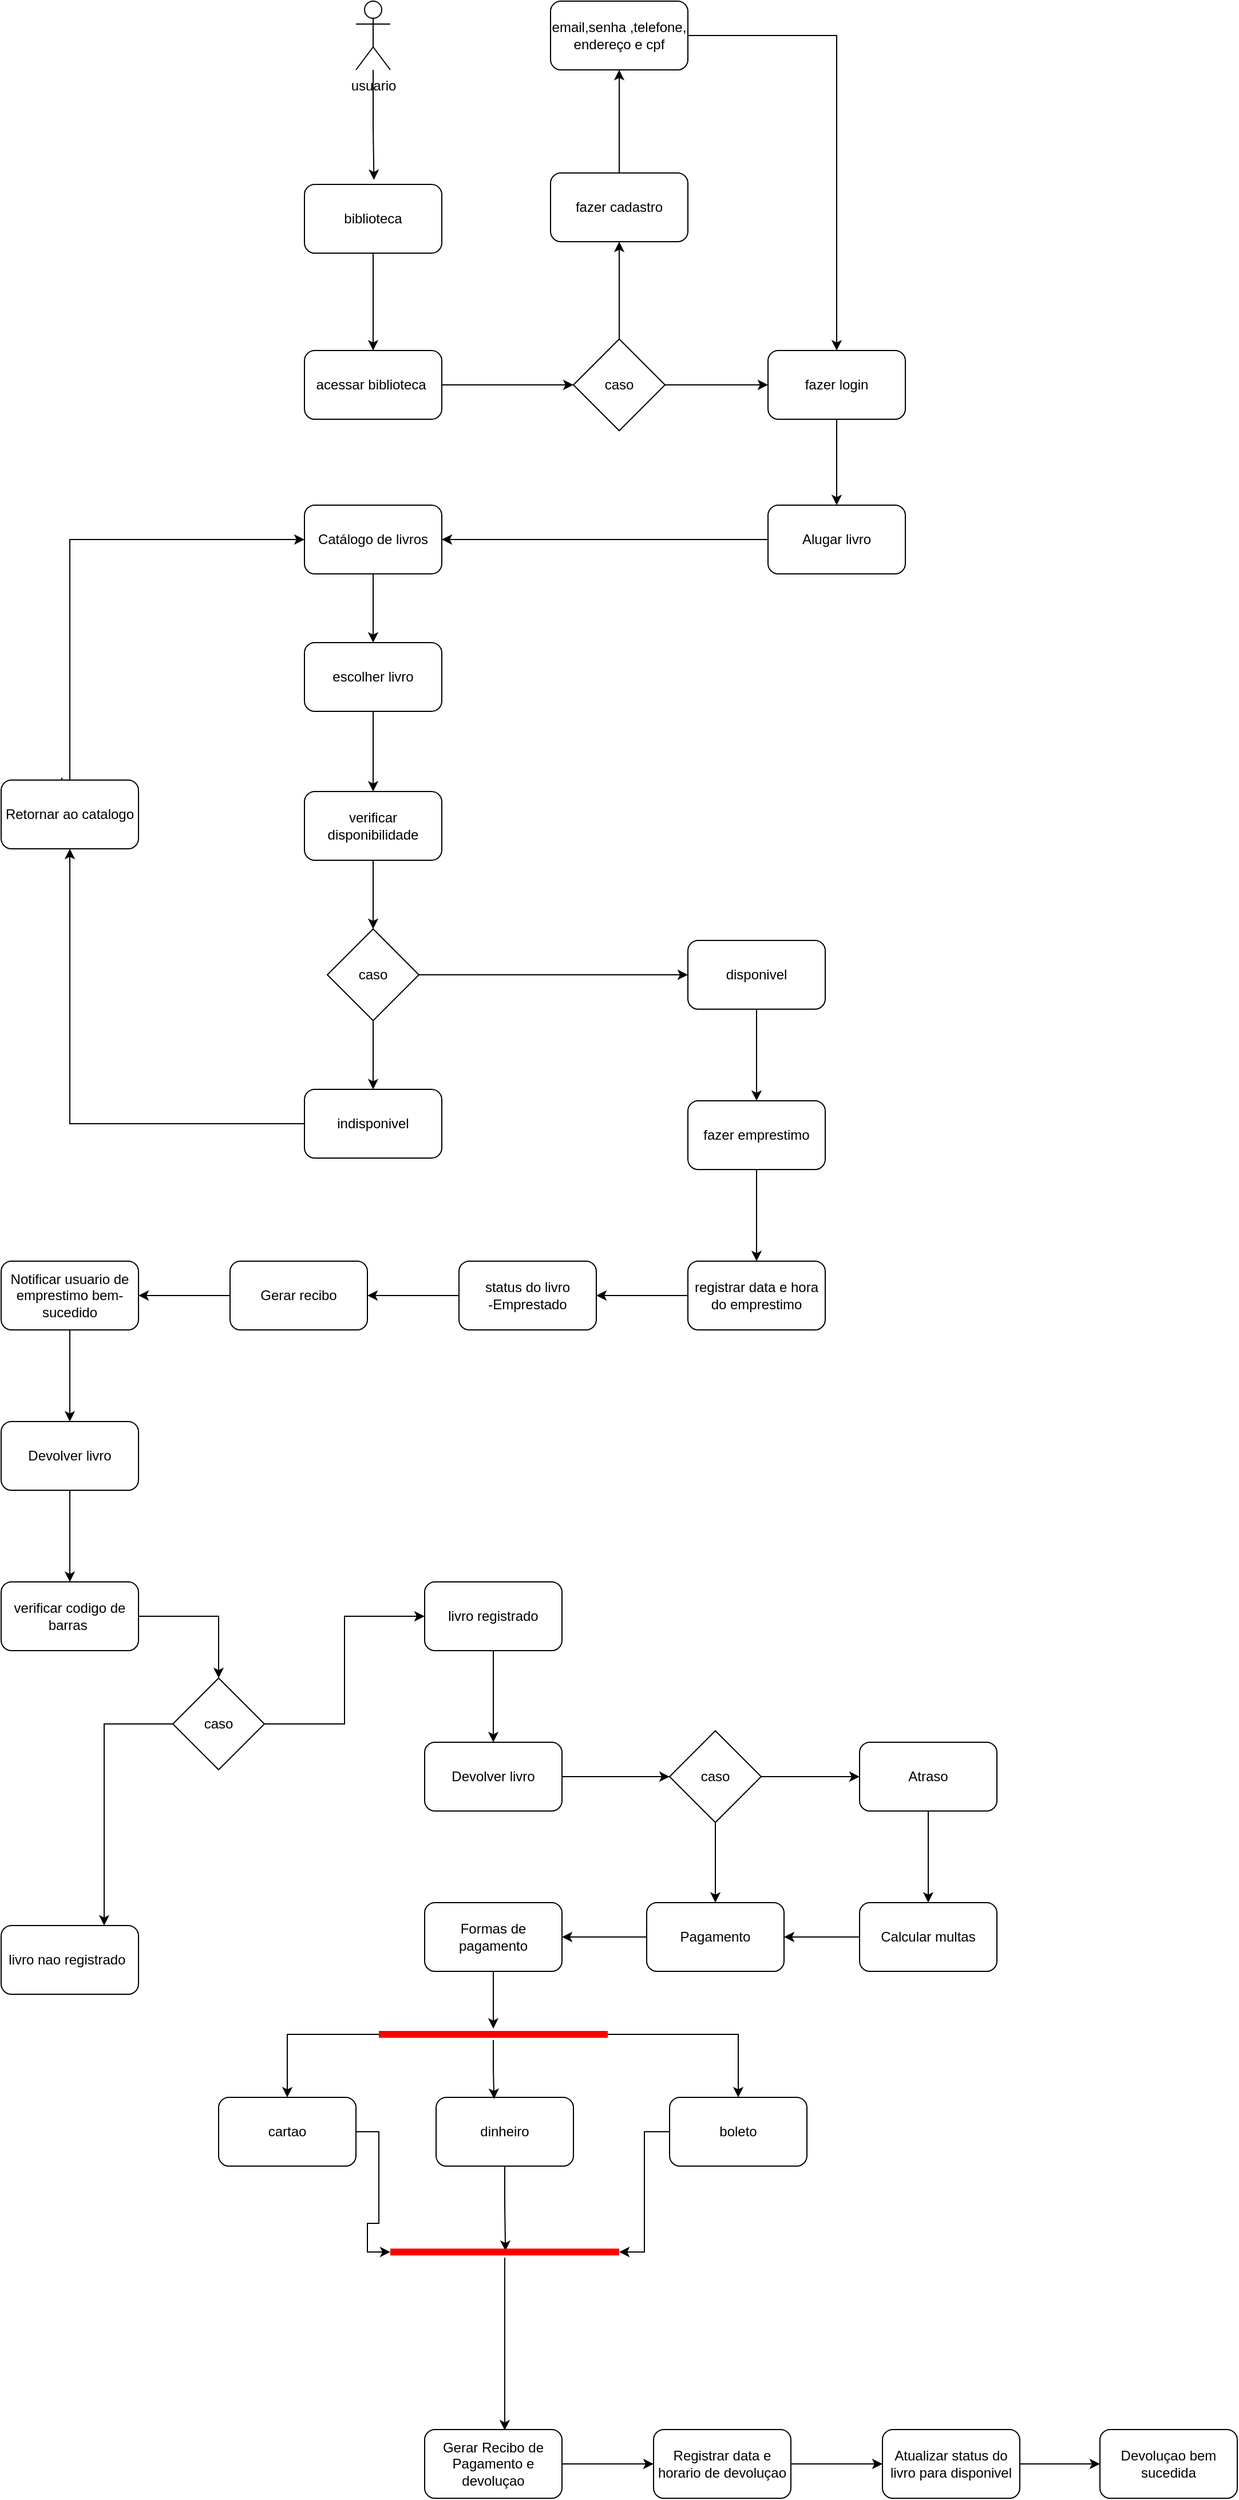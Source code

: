 <mxfile version="21.6.9" type="github">
  <diagram name="Página-1" id="x5l3PzwX7CA_4E-KJJXN">
    <mxGraphModel dx="3827" dy="1617" grid="1" gridSize="10" guides="1" tooltips="1" connect="1" arrows="1" fold="1" page="1" pageScale="1" pageWidth="827" pageHeight="1169" math="0" shadow="0">
      <root>
        <mxCell id="0" />
        <mxCell id="1" parent="0" />
        <mxCell id="loXoJDMAcAeK_jXTxUno-3" style="edgeStyle=orthogonalEdgeStyle;rounded=0;orthogonalLoop=1;jettySize=auto;html=1;entryX=0.506;entryY=-0.066;entryDx=0;entryDy=0;entryPerimeter=0;" edge="1" parent="1" source="loXoJDMAcAeK_jXTxUno-1" target="loXoJDMAcAeK_jXTxUno-2">
          <mxGeometry relative="1" as="geometry" />
        </mxCell>
        <mxCell id="loXoJDMAcAeK_jXTxUno-1" value="usuario" style="shape=umlActor;verticalLabelPosition=bottom;verticalAlign=top;html=1;outlineConnect=0;" vertex="1" parent="1">
          <mxGeometry x="100" y="250" width="30" height="60" as="geometry" />
        </mxCell>
        <mxCell id="loXoJDMAcAeK_jXTxUno-5" style="edgeStyle=orthogonalEdgeStyle;rounded=0;orthogonalLoop=1;jettySize=auto;html=1;entryX=0.5;entryY=0;entryDx=0;entryDy=0;" edge="1" parent="1" source="loXoJDMAcAeK_jXTxUno-2" target="loXoJDMAcAeK_jXTxUno-4">
          <mxGeometry relative="1" as="geometry" />
        </mxCell>
        <mxCell id="loXoJDMAcAeK_jXTxUno-2" value="biblioteca" style="rounded=1;whiteSpace=wrap;html=1;" vertex="1" parent="1">
          <mxGeometry x="55" y="410" width="120" height="60" as="geometry" />
        </mxCell>
        <mxCell id="loXoJDMAcAeK_jXTxUno-7" style="edgeStyle=orthogonalEdgeStyle;rounded=0;orthogonalLoop=1;jettySize=auto;html=1;" edge="1" parent="1" source="loXoJDMAcAeK_jXTxUno-4" target="loXoJDMAcAeK_jXTxUno-6">
          <mxGeometry relative="1" as="geometry" />
        </mxCell>
        <mxCell id="loXoJDMAcAeK_jXTxUno-4" value="acessar biblioteca&amp;nbsp;" style="rounded=1;whiteSpace=wrap;html=1;" vertex="1" parent="1">
          <mxGeometry x="55" y="555" width="120" height="60" as="geometry" />
        </mxCell>
        <mxCell id="loXoJDMAcAeK_jXTxUno-11" style="edgeStyle=orthogonalEdgeStyle;rounded=0;orthogonalLoop=1;jettySize=auto;html=1;entryX=0.5;entryY=1;entryDx=0;entryDy=0;" edge="1" parent="1" source="loXoJDMAcAeK_jXTxUno-6" target="loXoJDMAcAeK_jXTxUno-8">
          <mxGeometry relative="1" as="geometry" />
        </mxCell>
        <mxCell id="loXoJDMAcAeK_jXTxUno-15" style="edgeStyle=orthogonalEdgeStyle;rounded=0;orthogonalLoop=1;jettySize=auto;html=1;entryX=0;entryY=0.5;entryDx=0;entryDy=0;" edge="1" parent="1" source="loXoJDMAcAeK_jXTxUno-6" target="loXoJDMAcAeK_jXTxUno-9">
          <mxGeometry relative="1" as="geometry" />
        </mxCell>
        <mxCell id="loXoJDMAcAeK_jXTxUno-6" value="caso" style="rhombus;whiteSpace=wrap;html=1;" vertex="1" parent="1">
          <mxGeometry x="290" y="545" width="80" height="80" as="geometry" />
        </mxCell>
        <mxCell id="loXoJDMAcAeK_jXTxUno-13" style="edgeStyle=orthogonalEdgeStyle;rounded=0;orthogonalLoop=1;jettySize=auto;html=1;" edge="1" parent="1" source="loXoJDMAcAeK_jXTxUno-8" target="loXoJDMAcAeK_jXTxUno-12">
          <mxGeometry relative="1" as="geometry" />
        </mxCell>
        <mxCell id="loXoJDMAcAeK_jXTxUno-8" value="fazer cadastro" style="rounded=1;whiteSpace=wrap;html=1;" vertex="1" parent="1">
          <mxGeometry x="270" y="400" width="120" height="60" as="geometry" />
        </mxCell>
        <mxCell id="loXoJDMAcAeK_jXTxUno-37" style="edgeStyle=orthogonalEdgeStyle;rounded=0;orthogonalLoop=1;jettySize=auto;html=1;entryX=0.5;entryY=0;entryDx=0;entryDy=0;" edge="1" parent="1" source="loXoJDMAcAeK_jXTxUno-9" target="loXoJDMAcAeK_jXTxUno-18">
          <mxGeometry relative="1" as="geometry" />
        </mxCell>
        <mxCell id="loXoJDMAcAeK_jXTxUno-9" value="fazer login" style="rounded=1;whiteSpace=wrap;html=1;" vertex="1" parent="1">
          <mxGeometry x="460" y="555" width="120" height="60" as="geometry" />
        </mxCell>
        <mxCell id="loXoJDMAcAeK_jXTxUno-16" style="edgeStyle=orthogonalEdgeStyle;rounded=0;orthogonalLoop=1;jettySize=auto;html=1;entryX=0.5;entryY=0;entryDx=0;entryDy=0;" edge="1" parent="1" source="loXoJDMAcAeK_jXTxUno-12" target="loXoJDMAcAeK_jXTxUno-9">
          <mxGeometry relative="1" as="geometry" />
        </mxCell>
        <mxCell id="loXoJDMAcAeK_jXTxUno-12" value="email,senha ,telefone, endereço e cpf" style="rounded=1;whiteSpace=wrap;html=1;" vertex="1" parent="1">
          <mxGeometry x="270" y="250" width="120" height="60" as="geometry" />
        </mxCell>
        <mxCell id="loXoJDMAcAeK_jXTxUno-55" style="edgeStyle=orthogonalEdgeStyle;rounded=0;orthogonalLoop=1;jettySize=auto;html=1;" edge="1" parent="1" source="loXoJDMAcAeK_jXTxUno-18" target="loXoJDMAcAeK_jXTxUno-38">
          <mxGeometry relative="1" as="geometry" />
        </mxCell>
        <mxCell id="loXoJDMAcAeK_jXTxUno-18" value="Alugar livro" style="rounded=1;whiteSpace=wrap;html=1;" vertex="1" parent="1">
          <mxGeometry x="460" y="690" width="120" height="60" as="geometry" />
        </mxCell>
        <mxCell id="loXoJDMAcAeK_jXTxUno-112" style="edgeStyle=orthogonalEdgeStyle;rounded=0;orthogonalLoop=1;jettySize=auto;html=1;entryX=0.5;entryY=0;entryDx=0;entryDy=0;" edge="1" parent="1" source="loXoJDMAcAeK_jXTxUno-38" target="loXoJDMAcAeK_jXTxUno-40">
          <mxGeometry relative="1" as="geometry" />
        </mxCell>
        <mxCell id="loXoJDMAcAeK_jXTxUno-38" value="Catálogo de livros" style="rounded=1;whiteSpace=wrap;html=1;" vertex="1" parent="1">
          <mxGeometry x="55" y="690" width="120" height="60" as="geometry" />
        </mxCell>
        <mxCell id="loXoJDMAcAeK_jXTxUno-45" style="edgeStyle=orthogonalEdgeStyle;rounded=0;orthogonalLoop=1;jettySize=auto;html=1;entryX=0.5;entryY=0;entryDx=0;entryDy=0;" edge="1" parent="1" source="loXoJDMAcAeK_jXTxUno-40" target="loXoJDMAcAeK_jXTxUno-44">
          <mxGeometry relative="1" as="geometry" />
        </mxCell>
        <mxCell id="loXoJDMAcAeK_jXTxUno-40" value="escolher livro" style="rounded=1;whiteSpace=wrap;html=1;" vertex="1" parent="1">
          <mxGeometry x="55" y="810" width="120" height="60" as="geometry" />
        </mxCell>
        <mxCell id="loXoJDMAcAeK_jXTxUno-44" value="verificar disponibilidade" style="rounded=1;whiteSpace=wrap;html=1;" vertex="1" parent="1">
          <mxGeometry x="55" y="940" width="120" height="60" as="geometry" />
        </mxCell>
        <mxCell id="loXoJDMAcAeK_jXTxUno-57" style="edgeStyle=orthogonalEdgeStyle;rounded=0;orthogonalLoop=1;jettySize=auto;html=1;" edge="1" parent="1" source="loXoJDMAcAeK_jXTxUno-49" target="loXoJDMAcAeK_jXTxUno-56">
          <mxGeometry relative="1" as="geometry" />
        </mxCell>
        <mxCell id="loXoJDMAcAeK_jXTxUno-49" value="indisponivel" style="rounded=1;whiteSpace=wrap;html=1;" vertex="1" parent="1">
          <mxGeometry x="55" y="1200" width="120" height="60" as="geometry" />
        </mxCell>
        <mxCell id="loXoJDMAcAeK_jXTxUno-64" value="" style="edgeStyle=orthogonalEdgeStyle;rounded=0;orthogonalLoop=1;jettySize=auto;html=1;" edge="1" parent="1" source="loXoJDMAcAeK_jXTxUno-50" target="loXoJDMAcAeK_jXTxUno-63">
          <mxGeometry relative="1" as="geometry" />
        </mxCell>
        <mxCell id="loXoJDMAcAeK_jXTxUno-50" value="disponivel" style="rounded=1;whiteSpace=wrap;html=1;" vertex="1" parent="1">
          <mxGeometry x="390" y="1070" width="120" height="60" as="geometry" />
        </mxCell>
        <mxCell id="loXoJDMAcAeK_jXTxUno-52" value="" style="edgeStyle=orthogonalEdgeStyle;rounded=0;orthogonalLoop=1;jettySize=auto;html=1;" edge="1" parent="1" source="loXoJDMAcAeK_jXTxUno-44" target="loXoJDMAcAeK_jXTxUno-51">
          <mxGeometry relative="1" as="geometry">
            <mxPoint x="115" y="1020" as="sourcePoint" />
            <mxPoint x="220" y="1100" as="targetPoint" />
            <Array as="points" />
          </mxGeometry>
        </mxCell>
        <mxCell id="loXoJDMAcAeK_jXTxUno-53" style="edgeStyle=orthogonalEdgeStyle;rounded=0;orthogonalLoop=1;jettySize=auto;html=1;entryX=0.5;entryY=0;entryDx=0;entryDy=0;" edge="1" parent="1" source="loXoJDMAcAeK_jXTxUno-51" target="loXoJDMAcAeK_jXTxUno-49">
          <mxGeometry relative="1" as="geometry" />
        </mxCell>
        <mxCell id="loXoJDMAcAeK_jXTxUno-114" style="edgeStyle=orthogonalEdgeStyle;rounded=0;orthogonalLoop=1;jettySize=auto;html=1;" edge="1" parent="1" source="loXoJDMAcAeK_jXTxUno-51" target="loXoJDMAcAeK_jXTxUno-50">
          <mxGeometry relative="1" as="geometry" />
        </mxCell>
        <mxCell id="loXoJDMAcAeK_jXTxUno-51" value="caso" style="rhombus;whiteSpace=wrap;html=1;" vertex="1" parent="1">
          <mxGeometry x="75" y="1060" width="80" height="80" as="geometry" />
        </mxCell>
        <mxCell id="loXoJDMAcAeK_jXTxUno-60" style="edgeStyle=orthogonalEdgeStyle;rounded=0;orthogonalLoop=1;jettySize=auto;html=1;entryX=0;entryY=0.5;entryDx=0;entryDy=0;exitX=0.442;exitY=-0.033;exitDx=0;exitDy=0;exitPerimeter=0;" edge="1" parent="1" source="loXoJDMAcAeK_jXTxUno-56" target="loXoJDMAcAeK_jXTxUno-38">
          <mxGeometry relative="1" as="geometry">
            <Array as="points">
              <mxPoint x="-150" y="938" />
              <mxPoint x="-150" y="720" />
            </Array>
          </mxGeometry>
        </mxCell>
        <mxCell id="loXoJDMAcAeK_jXTxUno-56" value="Retornar ao catalogo" style="rounded=1;whiteSpace=wrap;html=1;" vertex="1" parent="1">
          <mxGeometry x="-210" y="930" width="120" height="60" as="geometry" />
        </mxCell>
        <mxCell id="loXoJDMAcAeK_jXTxUno-66" value="" style="edgeStyle=orthogonalEdgeStyle;rounded=0;orthogonalLoop=1;jettySize=auto;html=1;" edge="1" parent="1" source="loXoJDMAcAeK_jXTxUno-63" target="loXoJDMAcAeK_jXTxUno-65">
          <mxGeometry relative="1" as="geometry" />
        </mxCell>
        <mxCell id="loXoJDMAcAeK_jXTxUno-63" value="fazer emprestimo" style="rounded=1;whiteSpace=wrap;html=1;" vertex="1" parent="1">
          <mxGeometry x="390" y="1210" width="120" height="60" as="geometry" />
        </mxCell>
        <mxCell id="loXoJDMAcAeK_jXTxUno-70" value="" style="edgeStyle=orthogonalEdgeStyle;rounded=0;orthogonalLoop=1;jettySize=auto;html=1;" edge="1" parent="1" source="loXoJDMAcAeK_jXTxUno-65" target="loXoJDMAcAeK_jXTxUno-69">
          <mxGeometry relative="1" as="geometry" />
        </mxCell>
        <mxCell id="loXoJDMAcAeK_jXTxUno-65" value="registrar data e hora do emprestimo" style="rounded=1;whiteSpace=wrap;html=1;" vertex="1" parent="1">
          <mxGeometry x="390" y="1350" width="120" height="60" as="geometry" />
        </mxCell>
        <mxCell id="loXoJDMAcAeK_jXTxUno-72" value="" style="edgeStyle=orthogonalEdgeStyle;rounded=0;orthogonalLoop=1;jettySize=auto;html=1;" edge="1" parent="1" source="loXoJDMAcAeK_jXTxUno-69" target="loXoJDMAcAeK_jXTxUno-71">
          <mxGeometry relative="1" as="geometry" />
        </mxCell>
        <mxCell id="loXoJDMAcAeK_jXTxUno-69" value="status do livro&lt;br&gt;-Emprestado" style="whiteSpace=wrap;html=1;rounded=1;" vertex="1" parent="1">
          <mxGeometry x="190" y="1350" width="120" height="60" as="geometry" />
        </mxCell>
        <mxCell id="loXoJDMAcAeK_jXTxUno-74" value="" style="edgeStyle=orthogonalEdgeStyle;rounded=0;orthogonalLoop=1;jettySize=auto;html=1;" edge="1" parent="1" source="loXoJDMAcAeK_jXTxUno-71" target="loXoJDMAcAeK_jXTxUno-73">
          <mxGeometry relative="1" as="geometry" />
        </mxCell>
        <mxCell id="loXoJDMAcAeK_jXTxUno-71" value="Gerar recibo" style="whiteSpace=wrap;html=1;rounded=1;" vertex="1" parent="1">
          <mxGeometry x="-10" y="1350" width="120" height="60" as="geometry" />
        </mxCell>
        <mxCell id="loXoJDMAcAeK_jXTxUno-76" value="" style="edgeStyle=orthogonalEdgeStyle;rounded=0;orthogonalLoop=1;jettySize=auto;html=1;" edge="1" parent="1" source="loXoJDMAcAeK_jXTxUno-73" target="loXoJDMAcAeK_jXTxUno-75">
          <mxGeometry relative="1" as="geometry" />
        </mxCell>
        <mxCell id="loXoJDMAcAeK_jXTxUno-73" value="Notificar usuario de emprestimo bem-sucedido" style="whiteSpace=wrap;html=1;rounded=1;" vertex="1" parent="1">
          <mxGeometry x="-210" y="1350" width="120" height="60" as="geometry" />
        </mxCell>
        <mxCell id="loXoJDMAcAeK_jXTxUno-78" value="" style="edgeStyle=orthogonalEdgeStyle;rounded=0;orthogonalLoop=1;jettySize=auto;html=1;" edge="1" parent="1" source="loXoJDMAcAeK_jXTxUno-75" target="loXoJDMAcAeK_jXTxUno-77">
          <mxGeometry relative="1" as="geometry" />
        </mxCell>
        <mxCell id="loXoJDMAcAeK_jXTxUno-75" value="Devolver livro" style="whiteSpace=wrap;html=1;rounded=1;" vertex="1" parent="1">
          <mxGeometry x="-210" y="1490" width="120" height="60" as="geometry" />
        </mxCell>
        <mxCell id="loXoJDMAcAeK_jXTxUno-115" style="edgeStyle=orthogonalEdgeStyle;rounded=0;orthogonalLoop=1;jettySize=auto;html=1;" edge="1" parent="1" source="loXoJDMAcAeK_jXTxUno-77" target="loXoJDMAcAeK_jXTxUno-81">
          <mxGeometry relative="1" as="geometry" />
        </mxCell>
        <mxCell id="loXoJDMAcAeK_jXTxUno-77" value="verificar codigo de barras&amp;nbsp;" style="whiteSpace=wrap;html=1;rounded=1;" vertex="1" parent="1">
          <mxGeometry x="-210" y="1630" width="120" height="60" as="geometry" />
        </mxCell>
        <mxCell id="loXoJDMAcAeK_jXTxUno-116" style="edgeStyle=orthogonalEdgeStyle;rounded=0;orthogonalLoop=1;jettySize=auto;html=1;exitX=1;exitY=0.5;exitDx=0;exitDy=0;entryX=0;entryY=0.5;entryDx=0;entryDy=0;" edge="1" parent="1" source="loXoJDMAcAeK_jXTxUno-81" target="loXoJDMAcAeK_jXTxUno-82">
          <mxGeometry relative="1" as="geometry" />
        </mxCell>
        <mxCell id="loXoJDMAcAeK_jXTxUno-117" style="edgeStyle=orthogonalEdgeStyle;rounded=0;orthogonalLoop=1;jettySize=auto;html=1;entryX=0.75;entryY=0;entryDx=0;entryDy=0;" edge="1" parent="1" source="loXoJDMAcAeK_jXTxUno-81" target="loXoJDMAcAeK_jXTxUno-87">
          <mxGeometry relative="1" as="geometry" />
        </mxCell>
        <mxCell id="loXoJDMAcAeK_jXTxUno-81" value="caso" style="rhombus;whiteSpace=wrap;html=1;" vertex="1" parent="1">
          <mxGeometry x="-60" y="1714" width="80" height="80" as="geometry" />
        </mxCell>
        <mxCell id="loXoJDMAcAeK_jXTxUno-90" value="" style="edgeStyle=orthogonalEdgeStyle;rounded=0;orthogonalLoop=1;jettySize=auto;html=1;" edge="1" parent="1" source="loXoJDMAcAeK_jXTxUno-82" target="loXoJDMAcAeK_jXTxUno-89">
          <mxGeometry relative="1" as="geometry" />
        </mxCell>
        <mxCell id="loXoJDMAcAeK_jXTxUno-82" value="livro registrado" style="rounded=1;whiteSpace=wrap;html=1;" vertex="1" parent="1">
          <mxGeometry x="160" y="1630" width="120" height="60" as="geometry" />
        </mxCell>
        <mxCell id="loXoJDMAcAeK_jXTxUno-87" value="livro nao registrado&lt;span style=&quot;white-space: pre;&quot;&gt;&#x9;&lt;/span&gt;" style="rounded=1;whiteSpace=wrap;html=1;" vertex="1" parent="1">
          <mxGeometry x="-210" y="1930" width="120" height="60" as="geometry" />
        </mxCell>
        <mxCell id="loXoJDMAcAeK_jXTxUno-100" style="edgeStyle=orthogonalEdgeStyle;rounded=0;orthogonalLoop=1;jettySize=auto;html=1;entryX=0.5;entryY=0;entryDx=0;entryDy=0;" edge="1" parent="1" source="loXoJDMAcAeK_jXTxUno-89" target="loXoJDMAcAeK_jXTxUno-91">
          <mxGeometry relative="1" as="geometry" />
        </mxCell>
        <mxCell id="loXoJDMAcAeK_jXTxUno-109" style="edgeStyle=orthogonalEdgeStyle;rounded=0;orthogonalLoop=1;jettySize=auto;html=1;" edge="1" parent="1" source="loXoJDMAcAeK_jXTxUno-89" target="loXoJDMAcAeK_jXTxUno-95">
          <mxGeometry relative="1" as="geometry" />
        </mxCell>
        <mxCell id="loXoJDMAcAeK_jXTxUno-89" value="Devolver livro" style="whiteSpace=wrap;html=1;rounded=1;" vertex="1" parent="1">
          <mxGeometry x="160" y="1770" width="120" height="60" as="geometry" />
        </mxCell>
        <mxCell id="loXoJDMAcAeK_jXTxUno-94" value="" style="edgeStyle=orthogonalEdgeStyle;rounded=0;orthogonalLoop=1;jettySize=auto;html=1;" edge="1" parent="1" source="loXoJDMAcAeK_jXTxUno-91" target="loXoJDMAcAeK_jXTxUno-93">
          <mxGeometry relative="1" as="geometry" />
        </mxCell>
        <mxCell id="loXoJDMAcAeK_jXTxUno-91" value="Pagamento" style="whiteSpace=wrap;html=1;rounded=1;" vertex="1" parent="1">
          <mxGeometry x="354" y="1910" width="120" height="60" as="geometry" />
        </mxCell>
        <mxCell id="loXoJDMAcAeK_jXTxUno-129" style="edgeStyle=orthogonalEdgeStyle;rounded=0;orthogonalLoop=1;jettySize=auto;html=1;" edge="1" parent="1" source="loXoJDMAcAeK_jXTxUno-93" target="loXoJDMAcAeK_jXTxUno-123">
          <mxGeometry relative="1" as="geometry" />
        </mxCell>
        <mxCell id="loXoJDMAcAeK_jXTxUno-93" value="Formas de pagamento" style="whiteSpace=wrap;html=1;rounded=1;" vertex="1" parent="1">
          <mxGeometry x="160" y="1910" width="120" height="60" as="geometry" />
        </mxCell>
        <mxCell id="loXoJDMAcAeK_jXTxUno-110" style="edgeStyle=orthogonalEdgeStyle;rounded=0;orthogonalLoop=1;jettySize=auto;html=1;exitX=1;exitY=0.5;exitDx=0;exitDy=0;" edge="1" parent="1" source="loXoJDMAcAeK_jXTxUno-95" target="loXoJDMAcAeK_jXTxUno-96">
          <mxGeometry relative="1" as="geometry" />
        </mxCell>
        <mxCell id="loXoJDMAcAeK_jXTxUno-95" value="caso" style="rhombus;whiteSpace=wrap;html=1;" vertex="1" parent="1">
          <mxGeometry x="374" y="1760" width="80" height="80" as="geometry" />
        </mxCell>
        <mxCell id="loXoJDMAcAeK_jXTxUno-98" value="" style="edgeStyle=orthogonalEdgeStyle;rounded=0;orthogonalLoop=1;jettySize=auto;html=1;" edge="1" parent="1" source="loXoJDMAcAeK_jXTxUno-96" target="loXoJDMAcAeK_jXTxUno-97">
          <mxGeometry relative="1" as="geometry" />
        </mxCell>
        <mxCell id="loXoJDMAcAeK_jXTxUno-96" value="Atraso" style="rounded=1;whiteSpace=wrap;html=1;" vertex="1" parent="1">
          <mxGeometry x="540" y="1770" width="120" height="60" as="geometry" />
        </mxCell>
        <mxCell id="loXoJDMAcAeK_jXTxUno-99" style="edgeStyle=orthogonalEdgeStyle;rounded=0;orthogonalLoop=1;jettySize=auto;html=1;entryX=1;entryY=0.5;entryDx=0;entryDy=0;" edge="1" parent="1" source="loXoJDMAcAeK_jXTxUno-97" target="loXoJDMAcAeK_jXTxUno-91">
          <mxGeometry relative="1" as="geometry" />
        </mxCell>
        <mxCell id="loXoJDMAcAeK_jXTxUno-97" value="Calcular multas" style="rounded=1;whiteSpace=wrap;html=1;" vertex="1" parent="1">
          <mxGeometry x="540" y="1910" width="120" height="60" as="geometry" />
        </mxCell>
        <mxCell id="loXoJDMAcAeK_jXTxUno-104" value="" style="edgeStyle=orthogonalEdgeStyle;rounded=0;orthogonalLoop=1;jettySize=auto;html=1;" edge="1" parent="1" source="loXoJDMAcAeK_jXTxUno-101" target="loXoJDMAcAeK_jXTxUno-103">
          <mxGeometry relative="1" as="geometry" />
        </mxCell>
        <mxCell id="loXoJDMAcAeK_jXTxUno-108" value="" style="edgeStyle=orthogonalEdgeStyle;rounded=0;orthogonalLoop=1;jettySize=auto;html=1;" edge="1" parent="1" source="loXoJDMAcAeK_jXTxUno-101" target="loXoJDMAcAeK_jXTxUno-107">
          <mxGeometry relative="1" as="geometry" />
        </mxCell>
        <mxCell id="loXoJDMAcAeK_jXTxUno-101" value="Gerar Recibo de Pagamento e devoluçao" style="whiteSpace=wrap;html=1;rounded=1;" vertex="1" parent="1">
          <mxGeometry x="160" y="2370" width="120" height="60" as="geometry" />
        </mxCell>
        <mxCell id="loXoJDMAcAeK_jXTxUno-106" value="" style="edgeStyle=orthogonalEdgeStyle;rounded=0;orthogonalLoop=1;jettySize=auto;html=1;" edge="1" parent="1" source="loXoJDMAcAeK_jXTxUno-103" target="loXoJDMAcAeK_jXTxUno-105">
          <mxGeometry relative="1" as="geometry" />
        </mxCell>
        <mxCell id="loXoJDMAcAeK_jXTxUno-103" value="Registrar data e horario de devoluçao" style="whiteSpace=wrap;html=1;rounded=1;" vertex="1" parent="1">
          <mxGeometry x="360" y="2370" width="120" height="60" as="geometry" />
        </mxCell>
        <mxCell id="loXoJDMAcAeK_jXTxUno-105" value="Atualizar status do livro para disponivel" style="whiteSpace=wrap;html=1;rounded=1;" vertex="1" parent="1">
          <mxGeometry x="560" y="2370" width="120" height="60" as="geometry" />
        </mxCell>
        <mxCell id="loXoJDMAcAeK_jXTxUno-107" value="Devoluçao bem sucedida" style="whiteSpace=wrap;html=1;rounded=1;" vertex="1" parent="1">
          <mxGeometry x="750" y="2370" width="120" height="60" as="geometry" />
        </mxCell>
        <mxCell id="loXoJDMAcAeK_jXTxUno-137" style="edgeStyle=orthogonalEdgeStyle;rounded=0;orthogonalLoop=1;jettySize=auto;html=1;entryX=0;entryY=0.5;entryDx=0;entryDy=0;entryPerimeter=0;" edge="1" parent="1" source="loXoJDMAcAeK_jXTxUno-119" target="loXoJDMAcAeK_jXTxUno-132">
          <mxGeometry relative="1" as="geometry">
            <Array as="points">
              <mxPoint x="120" y="2110" />
              <mxPoint x="120" y="2190" />
              <mxPoint x="110" y="2190" />
              <mxPoint x="110" y="2215" />
            </Array>
          </mxGeometry>
        </mxCell>
        <mxCell id="loXoJDMAcAeK_jXTxUno-119" value="cartao" style="rounded=1;whiteSpace=wrap;html=1;" vertex="1" parent="1">
          <mxGeometry x="-20" y="2080" width="120" height="60" as="geometry" />
        </mxCell>
        <mxCell id="loXoJDMAcAeK_jXTxUno-136" style="edgeStyle=orthogonalEdgeStyle;rounded=0;orthogonalLoop=1;jettySize=auto;html=1;entryX=0.503;entryY=0.4;entryDx=0;entryDy=0;entryPerimeter=0;" edge="1" parent="1" source="loXoJDMAcAeK_jXTxUno-120" target="loXoJDMAcAeK_jXTxUno-132">
          <mxGeometry relative="1" as="geometry" />
        </mxCell>
        <mxCell id="loXoJDMAcAeK_jXTxUno-120" value="dinheiro" style="rounded=1;whiteSpace=wrap;html=1;" vertex="1" parent="1">
          <mxGeometry x="170" y="2080" width="120" height="60" as="geometry" />
        </mxCell>
        <mxCell id="loXoJDMAcAeK_jXTxUno-135" style="edgeStyle=orthogonalEdgeStyle;rounded=0;orthogonalLoop=1;jettySize=auto;html=1;entryX=1;entryY=0.5;entryDx=0;entryDy=0;entryPerimeter=0;" edge="1" parent="1" source="loXoJDMAcAeK_jXTxUno-121" target="loXoJDMAcAeK_jXTxUno-132">
          <mxGeometry relative="1" as="geometry" />
        </mxCell>
        <mxCell id="loXoJDMAcAeK_jXTxUno-121" value="boleto" style="rounded=1;whiteSpace=wrap;html=1;" vertex="1" parent="1">
          <mxGeometry x="374" y="2080" width="120" height="60" as="geometry" />
        </mxCell>
        <mxCell id="loXoJDMAcAeK_jXTxUno-127" style="edgeStyle=orthogonalEdgeStyle;rounded=0;orthogonalLoop=1;jettySize=auto;html=1;entryX=0.5;entryY=0;entryDx=0;entryDy=0;" edge="1" parent="1" source="loXoJDMAcAeK_jXTxUno-123" target="loXoJDMAcAeK_jXTxUno-119">
          <mxGeometry relative="1" as="geometry" />
        </mxCell>
        <mxCell id="loXoJDMAcAeK_jXTxUno-130" style="edgeStyle=orthogonalEdgeStyle;rounded=0;orthogonalLoop=1;jettySize=auto;html=1;entryX=0.422;entryY=0.022;entryDx=0;entryDy=0;entryPerimeter=0;" edge="1" parent="1" source="loXoJDMAcAeK_jXTxUno-123" target="loXoJDMAcAeK_jXTxUno-120">
          <mxGeometry relative="1" as="geometry" />
        </mxCell>
        <mxCell id="loXoJDMAcAeK_jXTxUno-131" style="edgeStyle=orthogonalEdgeStyle;rounded=0;orthogonalLoop=1;jettySize=auto;html=1;" edge="1" parent="1" source="loXoJDMAcAeK_jXTxUno-123" target="loXoJDMAcAeK_jXTxUno-121">
          <mxGeometry relative="1" as="geometry" />
        </mxCell>
        <mxCell id="loXoJDMAcAeK_jXTxUno-123" value="" style="shape=line;html=1;strokeWidth=6;strokeColor=#ff0000;" vertex="1" parent="1">
          <mxGeometry x="120" y="2020" width="200" height="10" as="geometry" />
        </mxCell>
        <mxCell id="loXoJDMAcAeK_jXTxUno-138" style="edgeStyle=orthogonalEdgeStyle;rounded=0;orthogonalLoop=1;jettySize=auto;html=1;entryX=0.583;entryY=0.011;entryDx=0;entryDy=0;entryPerimeter=0;" edge="1" parent="1" source="loXoJDMAcAeK_jXTxUno-132" target="loXoJDMAcAeK_jXTxUno-101">
          <mxGeometry relative="1" as="geometry" />
        </mxCell>
        <mxCell id="loXoJDMAcAeK_jXTxUno-132" value="" style="shape=line;html=1;strokeWidth=6;strokeColor=#ff0000;" vertex="1" parent="1">
          <mxGeometry x="130" y="2210" width="200" height="10" as="geometry" />
        </mxCell>
      </root>
    </mxGraphModel>
  </diagram>
</mxfile>

